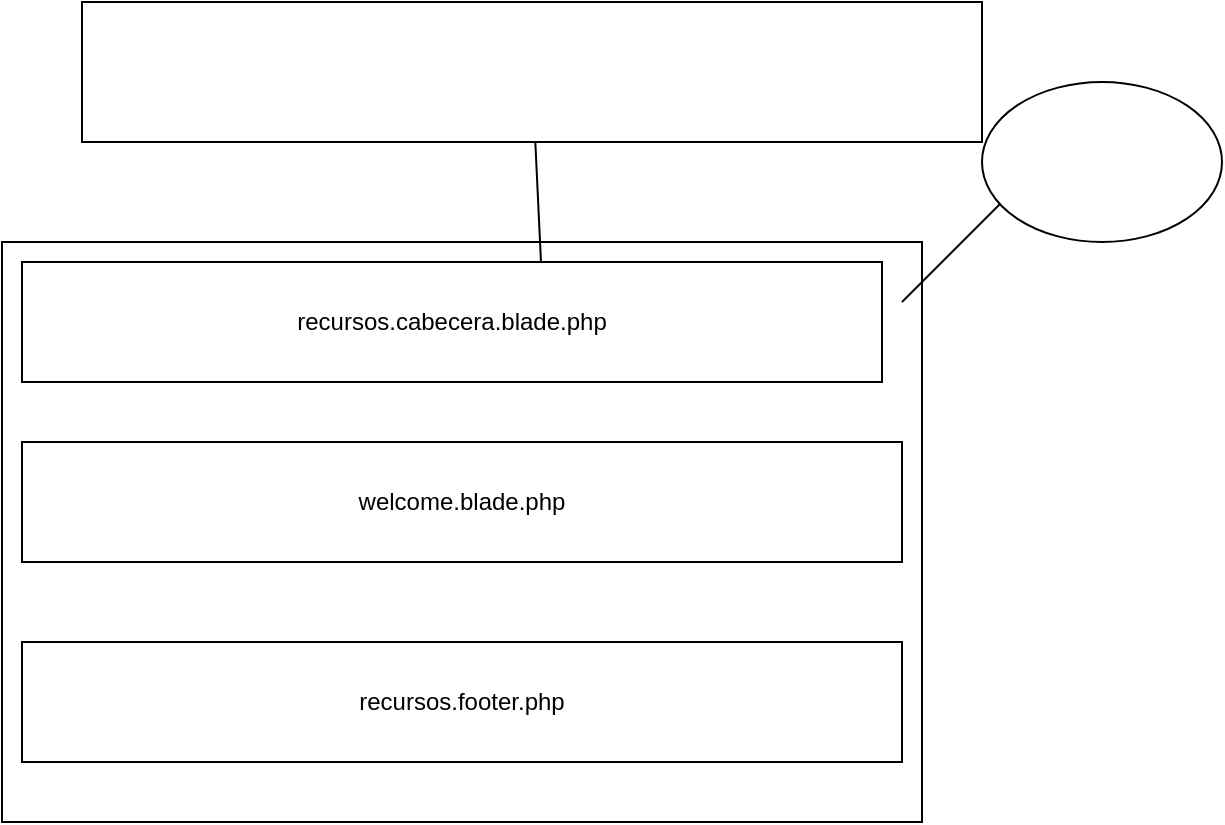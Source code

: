 <mxfile version="18.2.0" type="device"><diagram id="CJCPY848kYNmhYzDxGGJ" name="Page-1"><mxGraphModel dx="796" dy="481" grid="1" gridSize="10" guides="1" tooltips="1" connect="1" arrows="1" fold="1" page="1" pageScale="1" pageWidth="827" pageHeight="1169" math="0" shadow="0"><root><mxCell id="0"/><mxCell id="1" parent="0"/><mxCell id="BRTvlMaKETbykGn-QdEI-1" value="" style="rounded=0;whiteSpace=wrap;html=1;" vertex="1" parent="1"><mxGeometry x="130" y="80" width="450" height="70" as="geometry"/></mxCell><mxCell id="BRTvlMaKETbykGn-QdEI-2" value="" style="rounded=0;whiteSpace=wrap;html=1;" vertex="1" parent="1"><mxGeometry x="90" y="200" width="460" height="290" as="geometry"/></mxCell><mxCell id="BRTvlMaKETbykGn-QdEI-3" value="" style="endArrow=none;html=1;rounded=0;" edge="1" parent="1" source="BRTvlMaKETbykGn-QdEI-1"><mxGeometry width="50" height="50" relative="1" as="geometry"><mxPoint x="360" y="200" as="sourcePoint"/><mxPoint x="360" y="220.711" as="targetPoint"/></mxGeometry></mxCell><mxCell id="BRTvlMaKETbykGn-QdEI-4" value="recursos.cabecera.blade.php" style="rounded=0;whiteSpace=wrap;html=1;" vertex="1" parent="1"><mxGeometry x="100" y="210" width="430" height="60" as="geometry"/></mxCell><mxCell id="BRTvlMaKETbykGn-QdEI-5" value="welcome.blade.php" style="rounded=0;whiteSpace=wrap;html=1;" vertex="1" parent="1"><mxGeometry x="100" y="300" width="440" height="60" as="geometry"/></mxCell><mxCell id="BRTvlMaKETbykGn-QdEI-6" value="recursos.footer.php" style="rounded=0;whiteSpace=wrap;html=1;" vertex="1" parent="1"><mxGeometry x="100" y="400" width="440" height="60" as="geometry"/></mxCell><mxCell id="BRTvlMaKETbykGn-QdEI-7" value="" style="endArrow=none;html=1;rounded=0;" edge="1" parent="1"><mxGeometry width="50" height="50" relative="1" as="geometry"><mxPoint x="540" y="230" as="sourcePoint"/><mxPoint x="590" y="180" as="targetPoint"/></mxGeometry></mxCell><mxCell id="BRTvlMaKETbykGn-QdEI-8" value="" style="ellipse;whiteSpace=wrap;html=1;" vertex="1" parent="1"><mxGeometry x="580" y="120" width="120" height="80" as="geometry"/></mxCell></root></mxGraphModel></diagram></mxfile>